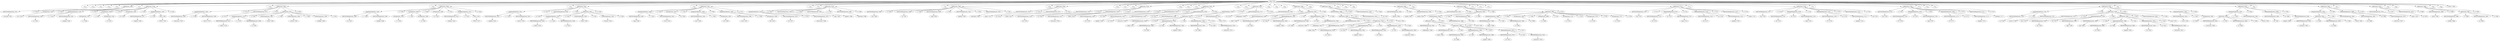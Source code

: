 digraph {

"Prog_75324"->"<
>75325";
"Prog_75324"->"<
>75326";
"Prog_75324"->"<
>75327";
"Prog_75324"->"<
>75328";
"Prog_75324"->"<
>75329";
"Prog_75324"->"CallFunction_75330";
"CallFunction_75330"->"IDENTIFIERExpression_75331";
"IDENTIFIERExpression_75331"->"<set.seed>75332";
"CallFunction_75330"->"<(>75333";
"CallFunction_75330"->"INTExpression_75334";
"INTExpression_75334"->"<102>75335";
"CallFunction_75330"->"<)>75336";
"Prog_75324"->"<
>75337";
"Prog_75324"->"CallFunction_75338";
"CallFunction_75338"->"AssignmentOpetators_75339";
"AssignmentOpetators_75339"->"IDENTIFIERExpression_75340";
"IDENTIFIERExpression_75340"->"<x>75341";
"AssignmentOpetators_75339"->"<<->75342";
"AssignmentOpetators_75339"->"IDENTIFIERExpression_75343";
"IDENTIFIERExpression_75343"->"<sample>75344";
"CallFunction_75338"->"<(>75345";
"CallFunction_75338"->"ColonOperator_75346";
"ColonOperator_75346"->"INTExpression_75347";
"INTExpression_75347"->"<1>75348";
"ColonOperator_75346"->"<:>75349";
"ColonOperator_75346"->"INTExpression_75350";
"INTExpression_75350"->"<3>75351";
"CallFunction_75338"->"<,>75352";
"CallFunction_75338"->"INTExpression_75353";
"INTExpression_75353"->"<15>75354";
"CallFunction_75338"->"<,>75355";
"CallFunction_75338"->"AssignmentOpetators_75356";
"AssignmentOpetators_75356"->"IDENTIFIERExpression_75357";
"IDENTIFIERExpression_75357"->"<replace>75358";
"AssignmentOpetators_75356"->"<=>75359";
"AssignmentOpetators_75356"->"TRUE_75360";
"TRUE_75360"->"<TRUE>75361";
"CallFunction_75338"->"<)>75362";
"Prog_75324"->"<
>75363";
"Prog_75324"->"CallFunction_75364";
"CallFunction_75364"->"AssignmentOpetators_75365";
"AssignmentOpetators_75365"->"IDENTIFIERExpression_75366";
"IDENTIFIERExpression_75366"->"<education>75367";
"AssignmentOpetators_75365"->"<<->75368";
"AssignmentOpetators_75365"->"IDENTIFIERExpression_75369";
"IDENTIFIERExpression_75369"->"<factor>75370";
"CallFunction_75364"->"<(>75371";
"CallFunction_75364"->"IDENTIFIERExpression_75372";
"IDENTIFIERExpression_75372"->"<x>75373";
"CallFunction_75364"->"<,>75374";
"CallFunction_75364"->"CallFunction_75375";
"CallFunction_75375"->"AssignmentOpetators_75376";
"AssignmentOpetators_75376"->"IDENTIFIERExpression_75377";
"IDENTIFIERExpression_75377"->"<labels>75378";
"AssignmentOpetators_75376"->"<=>75379";
"AssignmentOpetators_75376"->"IDENTIFIERExpression_75380";
"IDENTIFIERExpression_75380"->"<c>75381";
"CallFunction_75375"->"<(>75382";
"CallFunction_75375"->"STRINGExpression_75383";
"STRINGExpression_75383"->"<None>75384";
"CallFunction_75375"->"<,>75385";
"CallFunction_75375"->"STRINGExpression_75386";
"STRINGExpression_75386"->"<School>75387";
"CallFunction_75375"->"<,>75388";
"CallFunction_75375"->"STRINGExpression_75389";
"STRINGExpression_75389"->"<College>75390";
"CallFunction_75375"->"<)>75391";
"CallFunction_75364"->"<)>75392";
"Prog_75324"->"<
>75393";
"Prog_75324"->"CallFunction_75394";
"CallFunction_75394"->"AssignmentOpetators_75395";
"AssignmentOpetators_75395"->"IDENTIFIERExpression_75396";
"IDENTIFIERExpression_75396"->"<x>75397";
"AssignmentOpetators_75395"->"<<->75398";
"AssignmentOpetators_75395"->"IDENTIFIERExpression_75399";
"IDENTIFIERExpression_75399"->"<sample>75400";
"CallFunction_75394"->"<(>75401";
"CallFunction_75394"->"ColonOperator_75402";
"ColonOperator_75402"->"INTExpression_75403";
"INTExpression_75403"->"<1>75404";
"ColonOperator_75402"->"<:>75405";
"ColonOperator_75402"->"INTExpression_75406";
"INTExpression_75406"->"<2>75407";
"CallFunction_75394"->"<,>75408";
"CallFunction_75394"->"INTExpression_75409";
"INTExpression_75409"->"<15>75410";
"CallFunction_75394"->"<,>75411";
"CallFunction_75394"->"AssignmentOpetators_75412";
"AssignmentOpetators_75412"->"IDENTIFIERExpression_75413";
"IDENTIFIERExpression_75413"->"<replace>75414";
"AssignmentOpetators_75412"->"<=>75415";
"AssignmentOpetators_75412"->"TRUE_75416";
"TRUE_75416"->"<TRUE>75417";
"CallFunction_75394"->"<)>75418";
"Prog_75324"->"<
>75419";
"Prog_75324"->"CallFunction_75420";
"CallFunction_75420"->"AssignmentOpetators_75421";
"AssignmentOpetators_75421"->"IDENTIFIERExpression_75422";
"IDENTIFIERExpression_75422"->"<gender>75423";
"AssignmentOpetators_75421"->"<<->75424";
"AssignmentOpetators_75421"->"IDENTIFIERExpression_75425";
"IDENTIFIERExpression_75425"->"<factor>75426";
"CallFunction_75420"->"<(>75427";
"CallFunction_75420"->"IDENTIFIERExpression_75428";
"IDENTIFIERExpression_75428"->"<x>75429";
"CallFunction_75420"->"<,>75430";
"CallFunction_75420"->"CallFunction_75431";
"CallFunction_75431"->"AssignmentOpetators_75432";
"AssignmentOpetators_75432"->"IDENTIFIERExpression_75433";
"IDENTIFIERExpression_75433"->"<labels>75434";
"AssignmentOpetators_75432"->"<=>75435";
"AssignmentOpetators_75432"->"IDENTIFIERExpression_75436";
"IDENTIFIERExpression_75436"->"<c>75437";
"CallFunction_75431"->"<(>75438";
"CallFunction_75431"->"STRINGExpression_75439";
"STRINGExpression_75439"->"<Male>75440";
"CallFunction_75431"->"<,>75441";
"CallFunction_75431"->"STRINGExpression_75442";
"STRINGExpression_75442"->"<Female>75443";
"CallFunction_75431"->"<)>75444";
"CallFunction_75420"->"<)>75445";
"Prog_75324"->"<
>75446";
"Prog_75324"->"CallFunction_75447";
"CallFunction_75447"->"AssignmentOpetators_75448";
"AssignmentOpetators_75448"->"IDENTIFIERExpression_75449";
"IDENTIFIERExpression_75449"->"<age>75450";
"AssignmentOpetators_75448"->"<<->75451";
"AssignmentOpetators_75448"->"IDENTIFIERExpression_75452";
"IDENTIFIERExpression_75452"->"<runif>75453";
"CallFunction_75447"->"<(>75454";
"CallFunction_75447"->"INTExpression_75455";
"INTExpression_75455"->"<15>75456";
"CallFunction_75447"->"<,>75457";
"CallFunction_75447"->"AssignmentOpetators_75458";
"AssignmentOpetators_75458"->"IDENTIFIERExpression_75459";
"IDENTIFIERExpression_75459"->"<min>75460";
"AssignmentOpetators_75458"->"<=>75461";
"AssignmentOpetators_75458"->"INTExpression_75462";
"INTExpression_75462"->"<20>75463";
"CallFunction_75447"->"<,>75464";
"CallFunction_75447"->"AssignmentOpetators_75465";
"AssignmentOpetators_75465"->"IDENTIFIERExpression_75466";
"IDENTIFIERExpression_75466"->"<max>75467";
"AssignmentOpetators_75465"->"<=>75468";
"AssignmentOpetators_75465"->"INTExpression_75469";
"INTExpression_75469"->"<60>75470";
"CallFunction_75447"->"<)>75471";
"Prog_75324"->"<
>75472";
"Prog_75324"->"<
>75473";
"Prog_75324"->"CallFunction_75474";
"CallFunction_75474"->"AssignmentOpetators_75475";
"AssignmentOpetators_75475"->"IDENTIFIERExpression_75476";
"IDENTIFIERExpression_75476"->"<D>75477";
"AssignmentOpetators_75475"->"<<->75478";
"AssignmentOpetators_75475"->"IDENTIFIERExpression_75479";
"IDENTIFIERExpression_75479"->"<data.frame>75480";
"CallFunction_75474"->"<(>75481";
"CallFunction_75474"->"IDENTIFIERExpression_75482";
"IDENTIFIERExpression_75482"->"<age>75483";
"CallFunction_75474"->"<,>75484";
"CallFunction_75474"->"IDENTIFIERExpression_75485";
"IDENTIFIERExpression_75485"->"<gender>75486";
"CallFunction_75474"->"<,>75487";
"CallFunction_75474"->"IDENTIFIERExpression_75488";
"IDENTIFIERExpression_75488"->"<education>75489";
"CallFunction_75474"->"<)>75490";
"Prog_75324"->"<
>75491";
"Prog_75324"->"CallFunction_75492";
"CallFunction_75492"->"IDENTIFIERExpression_75493";
"IDENTIFIERExpression_75493"->"<rm>75494";
"CallFunction_75492"->"<(>75495";
"CallFunction_75492"->"IDENTIFIERExpression_75496";
"IDENTIFIERExpression_75496"->"<x>75497";
"CallFunction_75492"->"<,>75498";
"CallFunction_75492"->"IDENTIFIERExpression_75499";
"IDENTIFIERExpression_75499"->"<age>75500";
"CallFunction_75492"->"<,>75501";
"CallFunction_75492"->"IDENTIFIERExpression_75502";
"IDENTIFIERExpression_75502"->"<gender>75503";
"CallFunction_75492"->"<,>75504";
"CallFunction_75492"->"IDENTIFIERExpression_75505";
"IDENTIFIERExpression_75505"->"<education>75506";
"CallFunction_75492"->"<)>75507";
"Prog_75324"->"<
>75508";
"Prog_75324"->"CallFunction_75509";
"CallFunction_75509"->"IDENTIFIERExpression_75510";
"IDENTIFIERExpression_75510"->"<print>75511";
"CallFunction_75509"->"<(>75512";
"CallFunction_75509"->"IDENTIFIERExpression_75513";
"IDENTIFIERExpression_75513"->"<D>75514";
"CallFunction_75509"->"<)>75515";
"Prog_75324"->"<
>75516";
"Prog_75324"->"<
>75517";
"Prog_75324"->"<
>75518";
"Prog_75324"->"CallFunction_75519";
"CallFunction_75519"->"IDENTIFIERExpression_75520";
"IDENTIFIERExpression_75520"->"<table>75521";
"CallFunction_75519"->"<(>75522";
"CallFunction_75519"->"DollarAndAtOperators_75523";
"DollarAndAtOperators_75523"->"IDENTIFIERExpression_75524";
"IDENTIFIERExpression_75524"->"<D>75525";
"DollarAndAtOperators_75523"->"<$>75526";
"DollarAndAtOperators_75523"->"IDENTIFIERExpression_75527";
"IDENTIFIERExpression_75527"->"<education>75528";
"CallFunction_75519"->"<)>75529";
"Prog_75324"->"<
>75530";
"Prog_75324"->"<
>75531";
"Prog_75324"->"<
>75532";
"Prog_75324"->"CallFunction_75533";
"CallFunction_75533"->"IDENTIFIERExpression_75534";
"IDENTIFIERExpression_75534"->"<table>75535";
"CallFunction_75533"->"<(>75536";
"CallFunction_75533"->"DollarAndAtOperators_75537";
"DollarAndAtOperators_75537"->"IDENTIFIERExpression_75538";
"IDENTIFIERExpression_75538"->"<D>75539";
"DollarAndAtOperators_75537"->"<$>75540";
"DollarAndAtOperators_75537"->"IDENTIFIERExpression_75541";
"IDENTIFIERExpression_75541"->"<gender>75542";
"CallFunction_75533"->"<,>75543";
"CallFunction_75533"->"DollarAndAtOperators_75544";
"DollarAndAtOperators_75544"->"IDENTIFIERExpression_75545";
"IDENTIFIERExpression_75545"->"<D>75546";
"DollarAndAtOperators_75544"->"<$>75547";
"DollarAndAtOperators_75544"->"IDENTIFIERExpression_75548";
"IDENTIFIERExpression_75548"->"<education>75549";
"CallFunction_75533"->"<)>75550";
"Prog_75324"->"<
>75551";
"Prog_75324"->"<
>75552";
"Prog_75324"->"CallFunction_75553";
"CallFunction_75553"->"MultOrDivBinary_75554";
"MultOrDivBinary_75554"->"CallFunction_75555";
"CallFunction_75555"->"IDENTIFIERExpression_75556";
"IDENTIFIERExpression_75556"->"<table>75557";
"CallFunction_75555"->"<(>75558";
"CallFunction_75555"->"DollarAndAtOperators_75559";
"DollarAndAtOperators_75559"->"IDENTIFIERExpression_75560";
"IDENTIFIERExpression_75560"->"<D>75561";
"DollarAndAtOperators_75559"->"<$>75562";
"DollarAndAtOperators_75559"->"IDENTIFIERExpression_75563";
"IDENTIFIERExpression_75563"->"<gender>75564";
"CallFunction_75555"->"<,>75565";
"CallFunction_75555"->"DollarAndAtOperators_75566";
"DollarAndAtOperators_75566"->"IDENTIFIERExpression_75567";
"IDENTIFIERExpression_75567"->"<D>75568";
"DollarAndAtOperators_75566"->"<$>75569";
"DollarAndAtOperators_75566"->"IDENTIFIERExpression_75570";
"IDENTIFIERExpression_75570"->"<education>75571";
"CallFunction_75555"->"<)>75572";
"MultOrDivBinary_75554"->"</>75573";
"MultOrDivBinary_75554"->"IDENTIFIERExpression_75574";
"IDENTIFIERExpression_75574"->"<nrow>75575";
"CallFunction_75553"->"<(>75576";
"CallFunction_75553"->"IDENTIFIERExpression_75577";
"IDENTIFIERExpression_75577"->"<D>75578";
"CallFunction_75553"->"<)>75579";
"Prog_75324"->"<
>75580";
"Prog_75324"->"<
>75581";
"Prog_75324"->"<
>75582";
"Prog_75324"->"CallFunction_75583";
"CallFunction_75583"->"IDENTIFIERExpression_75584";
"IDENTIFIERExpression_75584"->"<addmargins>75585";
"CallFunction_75583"->"<(>75586";
"CallFunction_75583"->"CallFunction_75587";
"CallFunction_75587"->"IDENTIFIERExpression_75588";
"IDENTIFIERExpression_75588"->"<table>75589";
"CallFunction_75587"->"<(>75590";
"CallFunction_75587"->"DollarAndAtOperators_75591";
"DollarAndAtOperators_75591"->"IDENTIFIERExpression_75592";
"IDENTIFIERExpression_75592"->"<D>75593";
"DollarAndAtOperators_75591"->"<$>75594";
"DollarAndAtOperators_75591"->"IDENTIFIERExpression_75595";
"IDENTIFIERExpression_75595"->"<gender>75596";
"CallFunction_75587"->"<,>75597";
"CallFunction_75587"->"DollarAndAtOperators_75598";
"DollarAndAtOperators_75598"->"IDENTIFIERExpression_75599";
"IDENTIFIERExpression_75599"->"<D>75600";
"DollarAndAtOperators_75598"->"<$>75601";
"DollarAndAtOperators_75598"->"IDENTIFIERExpression_75602";
"IDENTIFIERExpression_75602"->"<education>75603";
"CallFunction_75587"->"<)>75604";
"CallFunction_75583"->"<)>75605";
"Prog_75324"->"<
>75606";
"Prog_75324"->"CallFunction_75607";
"CallFunction_75607"->"MultOrDivBinary_75608";
"MultOrDivBinary_75608"->"CallFunction_75609";
"CallFunction_75609"->"IDENTIFIERExpression_75610";
"IDENTIFIERExpression_75610"->"<addmargins>75611";
"CallFunction_75609"->"<(>75612";
"CallFunction_75609"->"CallFunction_75613";
"CallFunction_75613"->"IDENTIFIERExpression_75614";
"IDENTIFIERExpression_75614"->"<table>75615";
"CallFunction_75613"->"<(>75616";
"CallFunction_75613"->"DollarAndAtOperators_75617";
"DollarAndAtOperators_75617"->"IDENTIFIERExpression_75618";
"IDENTIFIERExpression_75618"->"<D>75619";
"DollarAndAtOperators_75617"->"<$>75620";
"DollarAndAtOperators_75617"->"IDENTIFIERExpression_75621";
"IDENTIFIERExpression_75621"->"<gender>75622";
"CallFunction_75613"->"<,>75623";
"CallFunction_75613"->"DollarAndAtOperators_75624";
"DollarAndAtOperators_75624"->"IDENTIFIERExpression_75625";
"IDENTIFIERExpression_75625"->"<D>75626";
"DollarAndAtOperators_75624"->"<$>75627";
"DollarAndAtOperators_75624"->"IDENTIFIERExpression_75628";
"IDENTIFIERExpression_75628"->"<education>75629";
"CallFunction_75613"->"<)>75630";
"CallFunction_75609"->"<)>75631";
"MultOrDivBinary_75608"->"</>75632";
"MultOrDivBinary_75608"->"IDENTIFIERExpression_75633";
"IDENTIFIERExpression_75633"->"<nrow>75634";
"CallFunction_75607"->"<(>75635";
"CallFunction_75607"->"IDENTIFIERExpression_75636";
"IDENTIFIERExpression_75636"->"<D>75637";
"CallFunction_75607"->"<)>75638";
"Prog_75324"->"<
>75639";
"Prog_75324"->"<
>75640";
"Prog_75324"->"<
>75641";
"Prog_75324"->"CallFunction_75642";
"CallFunction_75642"->"IDENTIFIERExpression_75643";
"IDENTIFIERExpression_75643"->"<library>75644";
"CallFunction_75642"->"<(>75645";
"CallFunction_75642"->"IDENTIFIERExpression_75646";
"IDENTIFIERExpression_75646"->"<xtable>75647";
"CallFunction_75642"->"<)>75648";
"Prog_75324"->"<
>75649";
"Prog_75324"->"CallFunction_75650";
"CallFunction_75650"->"IDENTIFIERExpression_75651";
"IDENTIFIERExpression_75651"->"<xtable>75652";
"CallFunction_75650"->"<(>75653";
"CallFunction_75650"->"CallFunction_75654";
"CallFunction_75654"->"MultOrDivBinary_75655";
"MultOrDivBinary_75655"->"CallFunction_75656";
"CallFunction_75656"->"IDENTIFIERExpression_75657";
"IDENTIFIERExpression_75657"->"<addmargins>75658";
"CallFunction_75656"->"<(>75659";
"CallFunction_75656"->"CallFunction_75660";
"CallFunction_75660"->"IDENTIFIERExpression_75661";
"IDENTIFIERExpression_75661"->"<table>75662";
"CallFunction_75660"->"<(>75663";
"CallFunction_75660"->"DollarAndAtOperators_75664";
"DollarAndAtOperators_75664"->"IDENTIFIERExpression_75665";
"IDENTIFIERExpression_75665"->"<D>75666";
"DollarAndAtOperators_75664"->"<$>75667";
"DollarAndAtOperators_75664"->"IDENTIFIERExpression_75668";
"IDENTIFIERExpression_75668"->"<gender>75669";
"CallFunction_75660"->"<,>75670";
"CallFunction_75660"->"DollarAndAtOperators_75671";
"DollarAndAtOperators_75671"->"IDENTIFIERExpression_75672";
"IDENTIFIERExpression_75672"->"<D>75673";
"DollarAndAtOperators_75671"->"<$>75674";
"DollarAndAtOperators_75671"->"IDENTIFIERExpression_75675";
"IDENTIFIERExpression_75675"->"<education>75676";
"CallFunction_75660"->"<)>75677";
"CallFunction_75656"->"<)>75678";
"MultOrDivBinary_75655"->"</>75679";
"MultOrDivBinary_75655"->"IDENTIFIERExpression_75680";
"IDENTIFIERExpression_75680"->"<nrow>75681";
"CallFunction_75654"->"<(>75682";
"CallFunction_75654"->"IDENTIFIERExpression_75683";
"IDENTIFIERExpression_75683"->"<D>75684";
"CallFunction_75654"->"<)>75685";
"CallFunction_75650"->"<,>75686";
"CallFunction_75650"->"CallFunction_75687";
"CallFunction_75687"->"AssignmentOpetators_75688";
"AssignmentOpetators_75688"->"IDENTIFIERExpression_75689";
"IDENTIFIERExpression_75689"->"<digits>75690";
"AssignmentOpetators_75688"->"<=>75691";
"AssignmentOpetators_75688"->"IDENTIFIERExpression_75692";
"IDENTIFIERExpression_75692"->"<c>75693";
"CallFunction_75687"->"<(>75694";
"CallFunction_75687"->"INTExpression_75695";
"INTExpression_75695"->"<0>75696";
"CallFunction_75687"->"<,>75697";
"CallFunction_75687"->"INTExpression_75698";
"INTExpression_75698"->"<2>75699";
"CallFunction_75687"->"<,>75700";
"CallFunction_75687"->"INTExpression_75701";
"INTExpression_75701"->"<2>75702";
"CallFunction_75687"->"<,>75703";
"CallFunction_75687"->"INTExpression_75704";
"INTExpression_75704"->"<2>75705";
"CallFunction_75687"->"<,>75706";
"CallFunction_75687"->"INTExpression_75707";
"INTExpression_75707"->"<2>75708";
"CallFunction_75687"->"<)>75709";
"CallFunction_75650"->"<)>75710";
"Prog_75324"->"<
>75711";
"Prog_75324"->"<
>75712";
"Prog_75324"->"<
>75713";
"Prog_75324"->"CallFunction_75714";
"CallFunction_75714"->"IDENTIFIERExpression_75715";
"IDENTIFIERExpression_75715"->"<by>75716";
"CallFunction_75714"->"<(>75717";
"CallFunction_75714"->"DollarAndAtOperators_75718";
"DollarAndAtOperators_75718"->"IDENTIFIERExpression_75719";
"IDENTIFIERExpression_75719"->"<D>75720";
"DollarAndAtOperators_75718"->"<$>75721";
"DollarAndAtOperators_75718"->"IDENTIFIERExpression_75722";
"IDENTIFIERExpression_75722"->"<age>75723";
"CallFunction_75714"->"<,>75724";
"CallFunction_75714"->"DollarAndAtOperators_75725";
"DollarAndAtOperators_75725"->"IDENTIFIERExpression_75726";
"IDENTIFIERExpression_75726"->"<D>75727";
"DollarAndAtOperators_75725"->"<$>75728";
"DollarAndAtOperators_75725"->"IDENTIFIERExpression_75729";
"IDENTIFIERExpression_75729"->"<gender>75730";
"CallFunction_75714"->"<,>75731";
"CallFunction_75714"->"IDENTIFIERExpression_75732";
"IDENTIFIERExpression_75732"->"<mean>75733";
"CallFunction_75714"->"<)>75734";
"Prog_75324"->"<
>75735";
"Prog_75324"->"CallFunction_75736";
"CallFunction_75736"->"IDENTIFIERExpression_75737";
"IDENTIFIERExpression_75737"->"<by>75738";
"CallFunction_75736"->"<(>75739";
"CallFunction_75736"->"DollarAndAtOperators_75740";
"DollarAndAtOperators_75740"->"IDENTIFIERExpression_75741";
"IDENTIFIERExpression_75741"->"<D>75742";
"DollarAndAtOperators_75740"->"<$>75743";
"DollarAndAtOperators_75740"->"IDENTIFIERExpression_75744";
"IDENTIFIERExpression_75744"->"<age>75745";
"CallFunction_75736"->"<,>75746";
"CallFunction_75736"->"DollarAndAtOperators_75747";
"DollarAndAtOperators_75747"->"IDENTIFIERExpression_75748";
"IDENTIFIERExpression_75748"->"<D>75749";
"DollarAndAtOperators_75747"->"<$>75750";
"DollarAndAtOperators_75747"->"IDENTIFIERExpression_75751";
"IDENTIFIERExpression_75751"->"<gender>75752";
"CallFunction_75736"->"<,>75753";
"CallFunction_75736"->"IDENTIFIERExpression_75754";
"IDENTIFIERExpression_75754"->"<sd>75755";
"CallFunction_75736"->"<)>75756";
"Prog_75324"->"<
>75757";
"Prog_75324"->"CallFunction_75758";
"CallFunction_75758"->"IDENTIFIERExpression_75759";
"IDENTIFIERExpression_75759"->"<by>75760";
"CallFunction_75758"->"<(>75761";
"CallFunction_75758"->"DollarAndAtOperators_75762";
"DollarAndAtOperators_75762"->"IDENTIFIERExpression_75763";
"IDENTIFIERExpression_75763"->"<D>75764";
"DollarAndAtOperators_75762"->"<$>75765";
"DollarAndAtOperators_75762"->"IDENTIFIERExpression_75766";
"IDENTIFIERExpression_75766"->"<age>75767";
"CallFunction_75758"->"<,>75768";
"CallFunction_75758"->"DollarAndAtOperators_75769";
"DollarAndAtOperators_75769"->"IDENTIFIERExpression_75770";
"IDENTIFIERExpression_75770"->"<D>75771";
"DollarAndAtOperators_75769"->"<$>75772";
"DollarAndAtOperators_75769"->"IDENTIFIERExpression_75773";
"IDENTIFIERExpression_75773"->"<gender>75774";
"CallFunction_75758"->"<,>75775";
"CallFunction_75758"->"IDENTIFIERExpression_75776";
"IDENTIFIERExpression_75776"->"<summary>75777";
"CallFunction_75758"->"<)>75778";
"Prog_75324"->"<
>75779";
"Prog_75324"->"<
>75780";
"Prog_75324"->"<
>75781";
"Prog_75324"->"CallFunction_75782";
"CallFunction_75782"->"AssignmentOpetators_75783";
"AssignmentOpetators_75783"->"IDENTIFIERExpression_75784";
"IDENTIFIERExpression_75784"->"<a>75785";
"AssignmentOpetators_75783"->"<<->75786";
"AssignmentOpetators_75783"->"IDENTIFIERExpression_75787";
"IDENTIFIERExpression_75787"->"<matrix>75788";
"CallFunction_75782"->"<(>75789";
"CallFunction_75782"->"CallFunction_75790";
"CallFunction_75790"->"IDENTIFIERExpression_75791";
"IDENTIFIERExpression_75791"->"<by>75792";
"CallFunction_75790"->"<(>75793";
"CallFunction_75790"->"DollarAndAtOperators_75794";
"DollarAndAtOperators_75794"->"IDENTIFIERExpression_75795";
"IDENTIFIERExpression_75795"->"<D>75796";
"DollarAndAtOperators_75794"->"<$>75797";
"DollarAndAtOperators_75794"->"IDENTIFIERExpression_75798";
"IDENTIFIERExpression_75798"->"<age>75799";
"CallFunction_75790"->"<,>75800";
"CallFunction_75790"->"CallFunction_75801";
"CallFunction_75801"->"IDENTIFIERExpression_75802";
"IDENTIFIERExpression_75802"->"<list>75803";
"CallFunction_75801"->"<(>75804";
"CallFunction_75801"->"DollarAndAtOperators_75805";
"DollarAndAtOperators_75805"->"IDENTIFIERExpression_75806";
"IDENTIFIERExpression_75806"->"<D>75807";
"DollarAndAtOperators_75805"->"<$>75808";
"DollarAndAtOperators_75805"->"IDENTIFIERExpression_75809";
"IDENTIFIERExpression_75809"->"<gender>75810";
"CallFunction_75801"->"<,>75811";
"CallFunction_75801"->"DollarAndAtOperators_75812";
"DollarAndAtOperators_75812"->"IDENTIFIERExpression_75813";
"IDENTIFIERExpression_75813"->"<D>75814";
"DollarAndAtOperators_75812"->"<$>75815";
"DollarAndAtOperators_75812"->"IDENTIFIERExpression_75816";
"IDENTIFIERExpression_75816"->"<education>75817";
"CallFunction_75801"->"<)>75818";
"CallFunction_75790"->"<,>75819";
"CallFunction_75790"->"IDENTIFIERExpression_75820";
"IDENTIFIERExpression_75820"->"<mean>75821";
"CallFunction_75790"->"<)>75822";
"CallFunction_75782"->"<,>75823";
"CallFunction_75782"->"AssignmentOpetators_75824";
"AssignmentOpetators_75824"->"IDENTIFIERExpression_75825";
"IDENTIFIERExpression_75825"->"<nrow>75826";
"AssignmentOpetators_75824"->"<=>75827";
"AssignmentOpetators_75824"->"INTExpression_75828";
"INTExpression_75828"->"<2>75829";
"CallFunction_75782"->"<)>75830";
"Prog_75324"->"<
>75831";
"Prog_75324"->"CallFunction_75832";
"CallFunction_75832"->"AssignmentOpetators_75833";
"AssignmentOpetators_75833"->"CallFunction_75834";
"CallFunction_75834"->"IDENTIFIERExpression_75835";
"IDENTIFIERExpression_75835"->"<rownames>75836";
"CallFunction_75834"->"<(>75837";
"CallFunction_75834"->"IDENTIFIERExpression_75838";
"IDENTIFIERExpression_75838"->"<a>75839";
"CallFunction_75834"->"<)>75840";
"AssignmentOpetators_75833"->"<<->75841";
"AssignmentOpetators_75833"->"IDENTIFIERExpression_75842";
"IDENTIFIERExpression_75842"->"<levels>75843";
"CallFunction_75832"->"<(>75844";
"CallFunction_75832"->"DollarAndAtOperators_75845";
"DollarAndAtOperators_75845"->"IDENTIFIERExpression_75846";
"IDENTIFIERExpression_75846"->"<D>75847";
"DollarAndAtOperators_75845"->"<$>75848";
"DollarAndAtOperators_75845"->"IDENTIFIERExpression_75849";
"IDENTIFIERExpression_75849"->"<gender>75850";
"CallFunction_75832"->"<)>75851";
"Prog_75324"->"<
>75852";
"Prog_75324"->"CallFunction_75853";
"CallFunction_75853"->"AssignmentOpetators_75854";
"AssignmentOpetators_75854"->"CallFunction_75855";
"CallFunction_75855"->"IDENTIFIERExpression_75856";
"IDENTIFIERExpression_75856"->"<colnames>75857";
"CallFunction_75855"->"<(>75858";
"CallFunction_75855"->"IDENTIFIERExpression_75859";
"IDENTIFIERExpression_75859"->"<a>75860";
"CallFunction_75855"->"<)>75861";
"AssignmentOpetators_75854"->"<<->75862";
"AssignmentOpetators_75854"->"IDENTIFIERExpression_75863";
"IDENTIFIERExpression_75863"->"<levels>75864";
"CallFunction_75853"->"<(>75865";
"CallFunction_75853"->"DollarAndAtOperators_75866";
"DollarAndAtOperators_75866"->"IDENTIFIERExpression_75867";
"IDENTIFIERExpression_75867"->"<D>75868";
"DollarAndAtOperators_75866"->"<$>75869";
"DollarAndAtOperators_75866"->"IDENTIFIERExpression_75870";
"IDENTIFIERExpression_75870"->"<education>75871";
"CallFunction_75853"->"<)>75872";
"Prog_75324"->"<
>75873";
"Prog_75324"->"CallFunction_75874";
"CallFunction_75874"->"IDENTIFIERExpression_75875";
"IDENTIFIERExpression_75875"->"<print>75876";
"CallFunction_75874"->"<(>75877";
"CallFunction_75874"->"IDENTIFIERExpression_75878";
"IDENTIFIERExpression_75878"->"<a>75879";
"CallFunction_75874"->"<)>75880";
"Prog_75324"->"<
>75881";
"Prog_75324"->"<
>75882";
"Prog_75324"->"CallFunction_75883";
"CallFunction_75883"->"IDENTIFIERExpression_75884";
"IDENTIFIERExpression_75884"->"<print>75885";
"CallFunction_75883"->"<(>75886";
"CallFunction_75883"->"CallFunction_75887";
"CallFunction_75887"->"IDENTIFIERExpression_75888";
"IDENTIFIERExpression_75888"->"<xtable>75889";
"CallFunction_75887"->"<(>75890";
"CallFunction_75887"->"IDENTIFIERExpression_75891";
"IDENTIFIERExpression_75891"->"<a>75892";
"CallFunction_75887"->"<)>75893";
"CallFunction_75883"->"<)>75894";
"Prog_75324"->"<
>75895";
"Prog_75324"->"<
>75896";
"Prog_75324"->"<<EOF>>75897";
}
